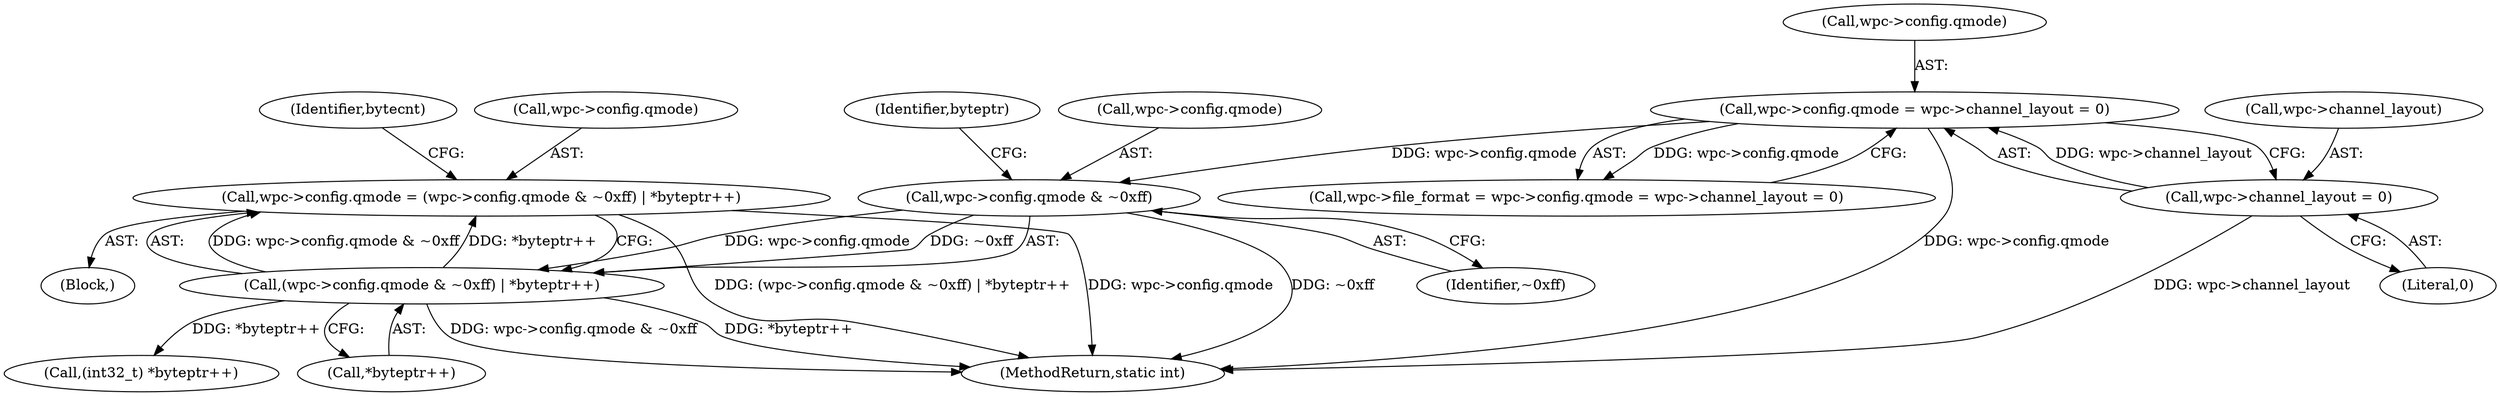 digraph "0_WavPack_4bc05fc490b66ef2d45b1de26abf1455b486b0dc@pointer" {
"1000164" [label="(Call,wpc->config.qmode = (wpc->config.qmode & ~0xff) | *byteptr++)"];
"1000170" [label="(Call,(wpc->config.qmode & ~0xff) | *byteptr++)"];
"1000171" [label="(Call,wpc->config.qmode & ~0xff)"];
"1000127" [label="(Call,wpc->config.qmode = wpc->channel_layout = 0)"];
"1000133" [label="(Call,wpc->channel_layout = 0)"];
"1000294" [label="(MethodReturn,static int)"];
"1000180" [label="(Identifier,byteptr)"];
"1000156" [label="(Block,)"];
"1000128" [label="(Call,wpc->config.qmode)"];
"1000194" [label="(Call,(int32_t) *byteptr++)"];
"1000127" [label="(Call,wpc->config.qmode = wpc->channel_layout = 0)"];
"1000177" [label="(Identifier,~0xff)"];
"1000123" [label="(Call,wpc->file_format = wpc->config.qmode = wpc->channel_layout = 0)"];
"1000133" [label="(Call,wpc->channel_layout = 0)"];
"1000170" [label="(Call,(wpc->config.qmode & ~0xff) | *byteptr++)"];
"1000171" [label="(Call,wpc->config.qmode & ~0xff)"];
"1000164" [label="(Call,wpc->config.qmode = (wpc->config.qmode & ~0xff) | *byteptr++)"];
"1000137" [label="(Literal,0)"];
"1000134" [label="(Call,wpc->channel_layout)"];
"1000182" [label="(Identifier,bytecnt)"];
"1000165" [label="(Call,wpc->config.qmode)"];
"1000172" [label="(Call,wpc->config.qmode)"];
"1000178" [label="(Call,*byteptr++)"];
"1000164" -> "1000156"  [label="AST: "];
"1000164" -> "1000170"  [label="CFG: "];
"1000165" -> "1000164"  [label="AST: "];
"1000170" -> "1000164"  [label="AST: "];
"1000182" -> "1000164"  [label="CFG: "];
"1000164" -> "1000294"  [label="DDG: (wpc->config.qmode & ~0xff) | *byteptr++"];
"1000164" -> "1000294"  [label="DDG: wpc->config.qmode"];
"1000170" -> "1000164"  [label="DDG: wpc->config.qmode & ~0xff"];
"1000170" -> "1000164"  [label="DDG: *byteptr++"];
"1000170" -> "1000178"  [label="CFG: "];
"1000171" -> "1000170"  [label="AST: "];
"1000178" -> "1000170"  [label="AST: "];
"1000170" -> "1000294"  [label="DDG: *byteptr++"];
"1000170" -> "1000294"  [label="DDG: wpc->config.qmode & ~0xff"];
"1000171" -> "1000170"  [label="DDG: wpc->config.qmode"];
"1000171" -> "1000170"  [label="DDG: ~0xff"];
"1000170" -> "1000194"  [label="DDG: *byteptr++"];
"1000171" -> "1000177"  [label="CFG: "];
"1000172" -> "1000171"  [label="AST: "];
"1000177" -> "1000171"  [label="AST: "];
"1000180" -> "1000171"  [label="CFG: "];
"1000171" -> "1000294"  [label="DDG: ~0xff"];
"1000127" -> "1000171"  [label="DDG: wpc->config.qmode"];
"1000127" -> "1000123"  [label="AST: "];
"1000127" -> "1000133"  [label="CFG: "];
"1000128" -> "1000127"  [label="AST: "];
"1000133" -> "1000127"  [label="AST: "];
"1000123" -> "1000127"  [label="CFG: "];
"1000127" -> "1000294"  [label="DDG: wpc->config.qmode"];
"1000127" -> "1000123"  [label="DDG: wpc->config.qmode"];
"1000133" -> "1000127"  [label="DDG: wpc->channel_layout"];
"1000133" -> "1000137"  [label="CFG: "];
"1000134" -> "1000133"  [label="AST: "];
"1000137" -> "1000133"  [label="AST: "];
"1000133" -> "1000294"  [label="DDG: wpc->channel_layout"];
}
